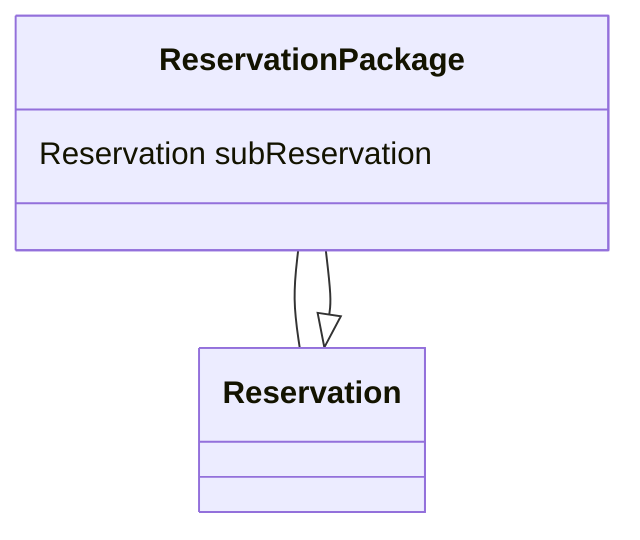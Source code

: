 classDiagram
  ReservationPackage -- Reservation


Reservation <|-- ReservationPackage
class ReservationPackage {

  Reservation subReservation

}